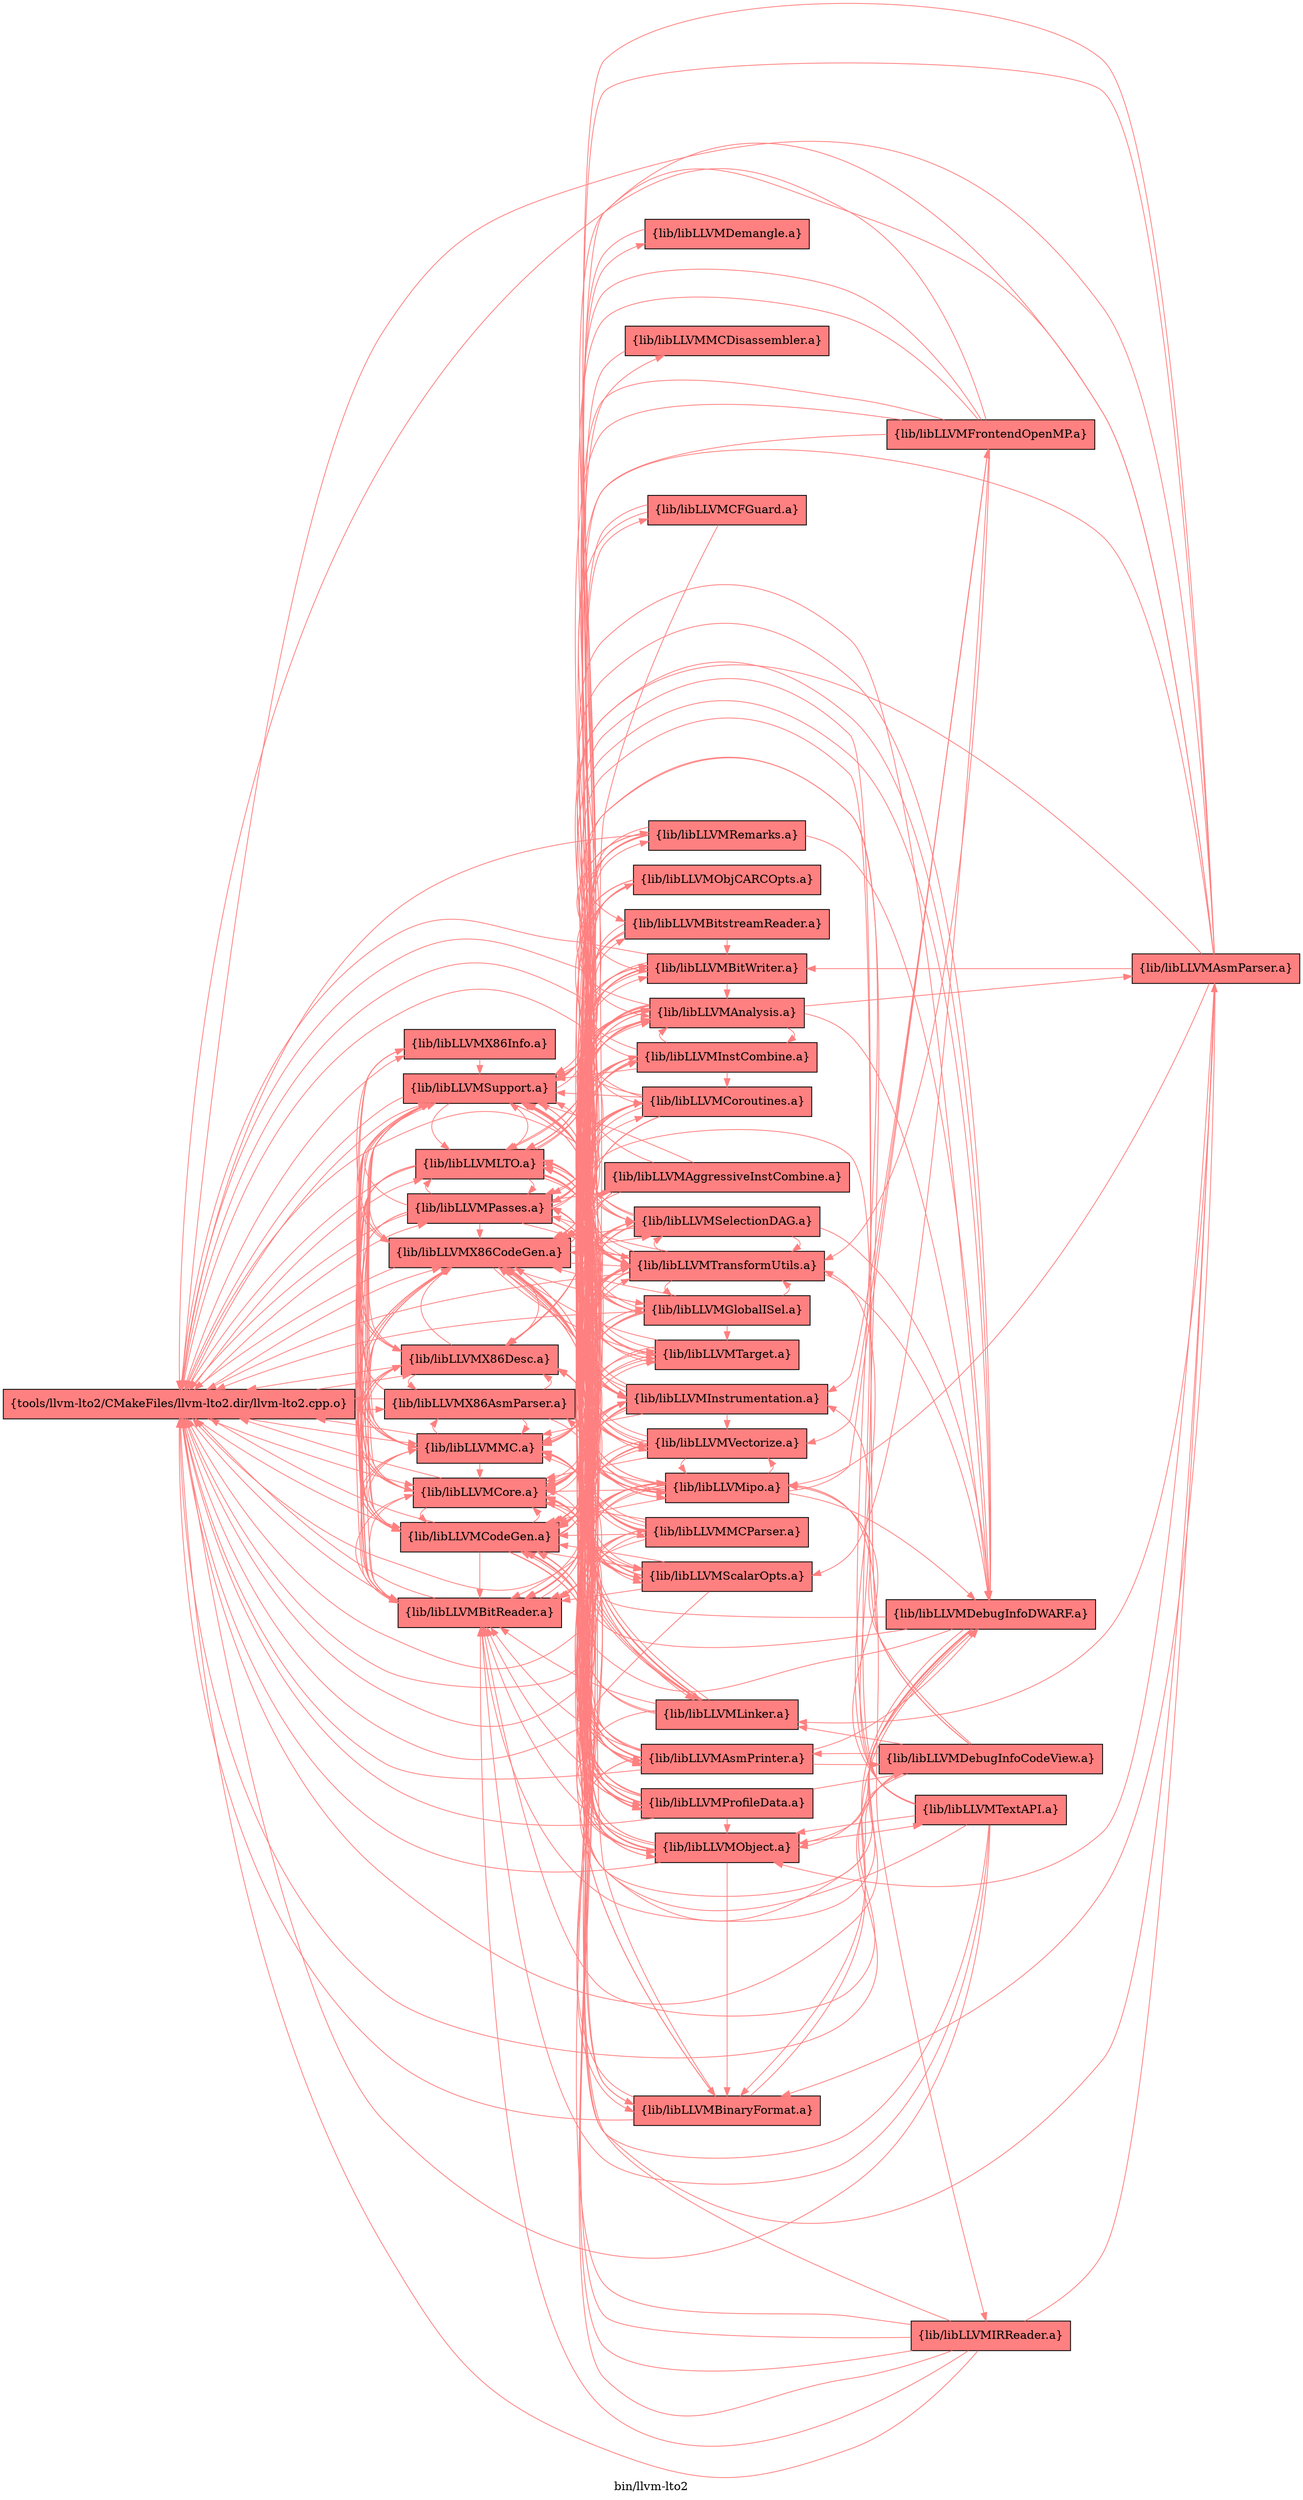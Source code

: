 digraph "bin/llvm-lto2" {
	label="bin/llvm-lto2";
	rankdir="LR"
	{ rank=same; Node0x5587a0cdd918;  }
	{ rank=same; Node0x5587a0ccf098; Node0x5587a0cceb98; Node0x5587a0cd3878; Node0x5587a0cd3378; Node0x5587a0cd2c98; Node0x5587a0cd2798; Node0x5587a0cd2338; Node0x5587a0cd1898; Node0x5587a0cd1398; Node0x5587a0ceacf8; Node0x5587a0ceb298;  }
	{ rank=same; Node0x5587a0cd0448; Node0x5587a0cd8288; Node0x5587a0ceb7e8; Node0x5587a0cd4908; Node0x5587a0ccec38; Node0x5587a0cd7d88; Node0x5587a0cd4e08; Node0x5587a0cef528; Node0x5587a0ccf048; Node0x5587a0cebd38; Node0x5587a0cedfe8; Node0x5587a0cf0428; Node0x5587a0cdc388; Node0x5587a0ceff28; Node0x5587a0cd1e38; Node0x5587a0cea7f8; Node0x5587a0cd5308; Node0x5587a0cdbe88; Node0x5587a0cd4408; Node0x5587a0cdb488; Node0x5587a0cd1438; Node0x5587a0cd3648; Node0x5587a0ccfa48; Node0x5587a0ccf598; Node0x5587a0cee9e8;  }

	Node0x5587a0cdd918 [shape=record,shape=box,style=filled,fillcolor="1.000000 0.5 1",group=1,label="{tools/llvm-lto2/CMakeFiles/llvm-lto2.dir/llvm-lto2.cpp.o}"];
	Node0x5587a0cdd918 -> Node0x5587a0ccf098[color="1.000000 0.5 1"];
	Node0x5587a0cdd918 -> Node0x5587a0cceb98[color="1.000000 0.5 1"];
	Node0x5587a0cdd918 -> Node0x5587a0cd3878[color="1.000000 0.5 1"];
	Node0x5587a0cdd918 -> Node0x5587a0cd3378[color="1.000000 0.5 1"];
	Node0x5587a0cdd918 -> Node0x5587a0cd2c98[color="1.000000 0.5 1"];
	Node0x5587a0cdd918 -> Node0x5587a0cd2798[color="1.000000 0.5 1"];
	Node0x5587a0cdd918 -> Node0x5587a0cd2338[color="1.000000 0.5 1"];
	Node0x5587a0cdd918 -> Node0x5587a0cd1898[color="1.000000 0.5 1"];
	Node0x5587a0cdd918 -> Node0x5587a0cd1398[color="1.000000 0.5 1"];
	Node0x5587a0cdd918 -> Node0x5587a0ceacf8[color="1.000000 0.5 1"];
	Node0x5587a0cdd918 -> Node0x5587a0ceb298[color="1.000000 0.5 1"];
	Node0x5587a0ccf098 [shape=record,shape=box,style=filled,fillcolor="1.000000 0.5 1",group=1,label="{lib/libLLVMX86AsmParser.a}"];
	Node0x5587a0ccf098 -> Node0x5587a0cdd918[color="1.000000 0.5 1"];
	Node0x5587a0ccf098 -> Node0x5587a0cd3878[color="1.000000 0.5 1"];
	Node0x5587a0ccf098 -> Node0x5587a0cd3378[color="1.000000 0.5 1"];
	Node0x5587a0ccf098 -> Node0x5587a0cd1398[color="1.000000 0.5 1"];
	Node0x5587a0ccf098 -> Node0x5587a0ceb298[color="1.000000 0.5 1"];
	Node0x5587a0ccf098 -> Node0x5587a0cd0448[color="1.000000 0.5 1"];
	Node0x5587a0cceb98 [shape=record,shape=box,style=filled,fillcolor="1.000000 0.5 1",group=1,label="{lib/libLLVMX86CodeGen.a}"];
	Node0x5587a0cceb98 -> Node0x5587a0cd3878[color="1.000000 0.5 1"];
	Node0x5587a0cceb98 -> Node0x5587a0cd3378[color="1.000000 0.5 1"];
	Node0x5587a0cceb98 -> Node0x5587a0cd2798[color="1.000000 0.5 1"];
	Node0x5587a0cceb98 -> Node0x5587a0cd2338[color="1.000000 0.5 1"];
	Node0x5587a0cceb98 -> Node0x5587a0cd1398[color="1.000000 0.5 1"];
	Node0x5587a0cceb98 -> Node0x5587a0ceb298[color="1.000000 0.5 1"];
	Node0x5587a0cceb98 -> Node0x5587a0cd8288[color="1.000000 0.5 1"];
	Node0x5587a0cceb98 -> Node0x5587a0cdd918[color="1.000000 0.5 1"];
	Node0x5587a0cceb98 -> Node0x5587a0ceb7e8[color="1.000000 0.5 1"];
	Node0x5587a0cceb98 -> Node0x5587a0cd4908[color="1.000000 0.5 1"];
	Node0x5587a0cceb98 -> Node0x5587a0ccec38[color="1.000000 0.5 1"];
	Node0x5587a0cceb98 -> Node0x5587a0cd7d88[color="1.000000 0.5 1"];
	Node0x5587a0cceb98 -> Node0x5587a0cd4e08[color="1.000000 0.5 1"];
	Node0x5587a0cceb98 -> Node0x5587a0cef528[color="1.000000 0.5 1"];
	Node0x5587a0cceb98 -> Node0x5587a0ccf048[color="1.000000 0.5 1"];
	Node0x5587a0cd3878 [shape=record,shape=box,style=filled,fillcolor="1.000000 0.5 1",group=1,label="{lib/libLLVMX86Desc.a}"];
	Node0x5587a0cd3878 -> Node0x5587a0cdd918[color="1.000000 0.5 1"];
	Node0x5587a0cd3878 -> Node0x5587a0cd1398[color="1.000000 0.5 1"];
	Node0x5587a0cd3878 -> Node0x5587a0ceb298[color="1.000000 0.5 1"];
	Node0x5587a0cd3878 -> Node0x5587a0cceb98[color="1.000000 0.5 1"];
	Node0x5587a0cd3878 -> Node0x5587a0cd3378[color="1.000000 0.5 1"];
	Node0x5587a0cd3878 -> Node0x5587a0cebd38[color="1.000000 0.5 1"];
	Node0x5587a0cd3878 -> Node0x5587a0ccf098[color="1.000000 0.5 1"];
	Node0x5587a0cd3878 -> Node0x5587a0cedfe8[color="1.000000 0.5 1"];
	Node0x5587a0cd3378 [shape=record,shape=box,style=filled,fillcolor="1.000000 0.5 1",group=1,label="{lib/libLLVMX86Info.a}"];
	Node0x5587a0cd3378 -> Node0x5587a0ceb298[color="1.000000 0.5 1"];
	Node0x5587a0cd2c98 [shape=record,shape=box,style=filled,fillcolor="1.000000 0.5 1",group=1,label="{lib/libLLVMBitReader.a}"];
	Node0x5587a0cd2c98 -> Node0x5587a0cdd918[color="1.000000 0.5 1"];
	Node0x5587a0cd2c98 -> Node0x5587a0cceb98[color="1.000000 0.5 1"];
	Node0x5587a0cd2c98 -> Node0x5587a0cd3878[color="1.000000 0.5 1"];
	Node0x5587a0cd2c98 -> Node0x5587a0cd2338[color="1.000000 0.5 1"];
	Node0x5587a0cd2c98 -> Node0x5587a0ceb298[color="1.000000 0.5 1"];
	Node0x5587a0cd2c98 -> Node0x5587a0cf0428[color="1.000000 0.5 1"];
	Node0x5587a0cd2798 [shape=record,shape=box,style=filled,fillcolor="1.000000 0.5 1",group=1,label="{lib/libLLVMCodeGen.a}"];
	Node0x5587a0cd2798 -> Node0x5587a0cceb98[color="1.000000 0.5 1"];
	Node0x5587a0cd2798 -> Node0x5587a0cd2338[color="1.000000 0.5 1"];
	Node0x5587a0cd2798 -> Node0x5587a0ceb298[color="1.000000 0.5 1"];
	Node0x5587a0cd2798 -> Node0x5587a0ccec38[color="1.000000 0.5 1"];
	Node0x5587a0cd2798 -> Node0x5587a0cd1398[color="1.000000 0.5 1"];
	Node0x5587a0cd2798 -> Node0x5587a0cdd918[color="1.000000 0.5 1"];
	Node0x5587a0cd2798 -> Node0x5587a0cd2c98[color="1.000000 0.5 1"];
	Node0x5587a0cd2798 -> Node0x5587a0ccf048[color="1.000000 0.5 1"];
	Node0x5587a0cd2798 -> Node0x5587a0cd3878[color="1.000000 0.5 1"];
	Node0x5587a0cd2798 -> Node0x5587a0ceb7e8[color="1.000000 0.5 1"];
	Node0x5587a0cd2798 -> Node0x5587a0cef528[color="1.000000 0.5 1"];
	Node0x5587a0cd2798 -> Node0x5587a0cdc388[color="1.000000 0.5 1"];
	Node0x5587a0cd2798 -> Node0x5587a0cd8288[color="1.000000 0.5 1"];
	Node0x5587a0cd2338 [shape=record,shape=box,style=filled,fillcolor="1.000000 0.5 1",group=1,label="{lib/libLLVMCore.a}"];
	Node0x5587a0cd2338 -> Node0x5587a0cdd918[color="1.000000 0.5 1"];
	Node0x5587a0cd2338 -> Node0x5587a0cceb98[color="1.000000 0.5 1"];
	Node0x5587a0cd2338 -> Node0x5587a0cd2798[color="1.000000 0.5 1"];
	Node0x5587a0cd2338 -> Node0x5587a0ceb298[color="1.000000 0.5 1"];
	Node0x5587a0cd2338 -> Node0x5587a0cedfe8[color="1.000000 0.5 1"];
	Node0x5587a0cd2338 -> Node0x5587a0cd3878[color="1.000000 0.5 1"];
	Node0x5587a0cd2338 -> Node0x5587a0cd2c98[color="1.000000 0.5 1"];
	Node0x5587a0cd2338 -> Node0x5587a0ceff28[color="1.000000 0.5 1"];
	Node0x5587a0cd1898 [shape=record,shape=box,style=filled,fillcolor="1.000000 0.5 1",group=1,label="{lib/libLLVMLTO.a}"];
	Node0x5587a0cd1898 -> Node0x5587a0cdd918[color="1.000000 0.5 1"];
	Node0x5587a0cd1898 -> Node0x5587a0cd3878[color="1.000000 0.5 1"];
	Node0x5587a0cd1898 -> Node0x5587a0cd2c98[color="1.000000 0.5 1"];
	Node0x5587a0cd1898 -> Node0x5587a0ceb298[color="1.000000 0.5 1"];
	Node0x5587a0cd1898 -> Node0x5587a0cceb98[color="1.000000 0.5 1"];
	Node0x5587a0cd1898 -> Node0x5587a0cd2798[color="1.000000 0.5 1"];
	Node0x5587a0cd1898 -> Node0x5587a0cd2338[color="1.000000 0.5 1"];
	Node0x5587a0cd1898 -> Node0x5587a0cd1e38[color="1.000000 0.5 1"];
	Node0x5587a0cd1898 -> Node0x5587a0cea7f8[color="1.000000 0.5 1"];
	Node0x5587a0cd1898 -> Node0x5587a0cd5308[color="1.000000 0.5 1"];
	Node0x5587a0cd1898 -> Node0x5587a0cdbe88[color="1.000000 0.5 1"];
	Node0x5587a0cd1898 -> Node0x5587a0ccec38[color="1.000000 0.5 1"];
	Node0x5587a0cd1898 -> Node0x5587a0cd1398[color="1.000000 0.5 1"];
	Node0x5587a0cd1898 -> Node0x5587a0ceacf8[color="1.000000 0.5 1"];
	Node0x5587a0cd1898 -> Node0x5587a0ceb7e8[color="1.000000 0.5 1"];
	Node0x5587a0cd1898 -> Node0x5587a0ccf048[color="1.000000 0.5 1"];
	Node0x5587a0cd1398 [shape=record,shape=box,style=filled,fillcolor="1.000000 0.5 1",group=1,label="{lib/libLLVMMC.a}"];
	Node0x5587a0cd1398 -> Node0x5587a0cd3878[color="1.000000 0.5 1"];
	Node0x5587a0cd1398 -> Node0x5587a0ceb298[color="1.000000 0.5 1"];
	Node0x5587a0cd1398 -> Node0x5587a0cdd918[color="1.000000 0.5 1"];
	Node0x5587a0cd1398 -> Node0x5587a0cd2c98[color="1.000000 0.5 1"];
	Node0x5587a0cd1398 -> Node0x5587a0cd2798[color="1.000000 0.5 1"];
	Node0x5587a0cd1398 -> Node0x5587a0cd2338[color="1.000000 0.5 1"];
	Node0x5587a0cd1398 -> Node0x5587a0ccf098[color="1.000000 0.5 1"];
	Node0x5587a0cd1398 -> Node0x5587a0cceb98[color="1.000000 0.5 1"];
	Node0x5587a0cd1398 -> Node0x5587a0cedfe8[color="1.000000 0.5 1"];
	Node0x5587a0ceacf8 [shape=record,shape=box,style=filled,fillcolor="1.000000 0.5 1",group=1,label="{lib/libLLVMPasses.a}"];
	Node0x5587a0ceacf8 -> Node0x5587a0cdd918[color="1.000000 0.5 1"];
	Node0x5587a0ceacf8 -> Node0x5587a0cceb98[color="1.000000 0.5 1"];
	Node0x5587a0ceacf8 -> Node0x5587a0cd2c98[color="1.000000 0.5 1"];
	Node0x5587a0ceacf8 -> Node0x5587a0cd2798[color="1.000000 0.5 1"];
	Node0x5587a0ceacf8 -> Node0x5587a0cd2338[color="1.000000 0.5 1"];
	Node0x5587a0ceacf8 -> Node0x5587a0cd1898[color="1.000000 0.5 1"];
	Node0x5587a0ceacf8 -> Node0x5587a0cdc388[color="1.000000 0.5 1"];
	Node0x5587a0ceacf8 -> Node0x5587a0ceb298[color="1.000000 0.5 1"];
	Node0x5587a0ceacf8 -> Node0x5587a0ceb7e8[color="1.000000 0.5 1"];
	Node0x5587a0ceacf8 -> Node0x5587a0cd4408[color="1.000000 0.5 1"];
	Node0x5587a0ceacf8 -> Node0x5587a0cd5308[color="1.000000 0.5 1"];
	Node0x5587a0ceacf8 -> Node0x5587a0cdb488[color="1.000000 0.5 1"];
	Node0x5587a0ceacf8 -> Node0x5587a0cd1438[color="1.000000 0.5 1"];
	Node0x5587a0ceacf8 -> Node0x5587a0cd3648[color="1.000000 0.5 1"];
	Node0x5587a0ceacf8 -> Node0x5587a0ccfa48[color="1.000000 0.5 1"];
	Node0x5587a0ceacf8 -> Node0x5587a0ccf598[color="1.000000 0.5 1"];
	Node0x5587a0ceacf8 -> Node0x5587a0ccf048[color="1.000000 0.5 1"];
	Node0x5587a0ceacf8 -> Node0x5587a0ccec38[color="1.000000 0.5 1"];
	Node0x5587a0ceb298 [shape=record,shape=box,style=filled,fillcolor="1.000000 0.5 1",group=1,label="{lib/libLLVMSupport.a}"];
	Node0x5587a0ceb298 -> Node0x5587a0cdd918[color="1.000000 0.5 1"];
	Node0x5587a0ceb298 -> Node0x5587a0cceb98[color="1.000000 0.5 1"];
	Node0x5587a0ceb298 -> Node0x5587a0cd2c98[color="1.000000 0.5 1"];
	Node0x5587a0ceb298 -> Node0x5587a0cd2798[color="1.000000 0.5 1"];
	Node0x5587a0ceb298 -> Node0x5587a0cd2338[color="1.000000 0.5 1"];
	Node0x5587a0ceb298 -> Node0x5587a0cd1898[color="1.000000 0.5 1"];
	Node0x5587a0ceb298 -> Node0x5587a0cea7f8[color="1.000000 0.5 1"];
	Node0x5587a0ceb298 -> Node0x5587a0cd1398[color="1.000000 0.5 1"];
	Node0x5587a0ceb298 -> Node0x5587a0cd3878[color="1.000000 0.5 1"];
	Node0x5587a0ceb298 -> Node0x5587a0cd8288[color="1.000000 0.5 1"];
	Node0x5587a0ceb298 -> Node0x5587a0cee9e8[color="1.000000 0.5 1"];
	Node0x5587a0cd0448 [shape=record,shape=box,style=filled,fillcolor="1.000000 0.5 1",group=1,label="{lib/libLLVMMCParser.a}"];
	Node0x5587a0cd0448 -> Node0x5587a0cdd918[color="1.000000 0.5 1"];
	Node0x5587a0cd0448 -> Node0x5587a0ccf098[color="1.000000 0.5 1"];
	Node0x5587a0cd0448 -> Node0x5587a0cceb98[color="1.000000 0.5 1"];
	Node0x5587a0cd0448 -> Node0x5587a0cd3878[color="1.000000 0.5 1"];
	Node0x5587a0cd0448 -> Node0x5587a0cd2c98[color="1.000000 0.5 1"];
	Node0x5587a0cd0448 -> Node0x5587a0cd2798[color="1.000000 0.5 1"];
	Node0x5587a0cd0448 -> Node0x5587a0cd1898[color="1.000000 0.5 1"];
	Node0x5587a0cd0448 -> Node0x5587a0cd1398[color="1.000000 0.5 1"];
	Node0x5587a0cd0448 -> Node0x5587a0cea7f8[color="1.000000 0.5 1"];
	Node0x5587a0cd0448 -> Node0x5587a0ceb298[color="1.000000 0.5 1"];
	Node0x5587a0cd0448 -> Node0x5587a0cd2338[color="1.000000 0.5 1"];
	Node0x5587a0cd8288 [shape=record,shape=box,style=filled,fillcolor="1.000000 0.5 1",group=1,label="{lib/libLLVMAsmPrinter.a}"];
	Node0x5587a0cd8288 -> Node0x5587a0cdd918[color="1.000000 0.5 1"];
	Node0x5587a0cd8288 -> Node0x5587a0cceb98[color="1.000000 0.5 1"];
	Node0x5587a0cd8288 -> Node0x5587a0cd3878[color="1.000000 0.5 1"];
	Node0x5587a0cd8288 -> Node0x5587a0cd2c98[color="1.000000 0.5 1"];
	Node0x5587a0cd8288 -> Node0x5587a0cd2798[color="1.000000 0.5 1"];
	Node0x5587a0cd8288 -> Node0x5587a0cd2338[color="1.000000 0.5 1"];
	Node0x5587a0cd8288 -> Node0x5587a0cd1898[color="1.000000 0.5 1"];
	Node0x5587a0cd8288 -> Node0x5587a0cd1398[color="1.000000 0.5 1"];
	Node0x5587a0cd8288 -> Node0x5587a0ceb298[color="1.000000 0.5 1"];
	Node0x5587a0cd8288 -> Node0x5587a0ceb7e8[color="1.000000 0.5 1"];
	Node0x5587a0cd8288 -> Node0x5587a0ccec38[color="1.000000 0.5 1"];
	Node0x5587a0cd8288 -> Node0x5587a0ceff28[color="1.000000 0.5 1"];
	Node0x5587a0cd8288 -> Node0x5587a0cedfe8[color="1.000000 0.5 1"];
	Node0x5587a0cd8288 -> Node0x5587a0ccf098[color="1.000000 0.5 1"];
	Node0x5587a0cd8288 -> Node0x5587a0cea7f8[color="1.000000 0.5 1"];
	Node0x5587a0cd8288 -> Node0x5587a0cd0448[color="1.000000 0.5 1"];
	Node0x5587a0cd8288 -> Node0x5587a0cd8788[color="1.000000 0.5 1"];
	Node0x5587a0cd8288 -> Node0x5587a0cebc48[color="1.000000 0.5 1"];
	Node0x5587a0ceb7e8 [shape=record,shape=box,style=filled,fillcolor="1.000000 0.5 1",group=1,label="{lib/libLLVMTarget.a}"];
	Node0x5587a0ceb7e8 -> Node0x5587a0cceb98[color="1.000000 0.5 1"];
	Node0x5587a0ceb7e8 -> Node0x5587a0cd2798[color="1.000000 0.5 1"];
	Node0x5587a0ceb7e8 -> Node0x5587a0cd2338[color="1.000000 0.5 1"];
	Node0x5587a0ceb7e8 -> Node0x5587a0cd1398[color="1.000000 0.5 1"];
	Node0x5587a0ceb7e8 -> Node0x5587a0ceb298[color="1.000000 0.5 1"];
	Node0x5587a0ceb7e8 -> Node0x5587a0cd1898[color="1.000000 0.5 1"];
	Node0x5587a0ceb7e8 -> Node0x5587a0ccec38[color="1.000000 0.5 1"];
	Node0x5587a0cd4908 [shape=record,shape=box,style=filled,fillcolor="1.000000 0.5 1",group=1,label="{lib/libLLVMSelectionDAG.a}"];
	Node0x5587a0cd4908 -> Node0x5587a0cdd918[color="1.000000 0.5 1"];
	Node0x5587a0cd4908 -> Node0x5587a0cceb98[color="1.000000 0.5 1"];
	Node0x5587a0cd4908 -> Node0x5587a0cd2798[color="1.000000 0.5 1"];
	Node0x5587a0cd4908 -> Node0x5587a0cd2338[color="1.000000 0.5 1"];
	Node0x5587a0cd4908 -> Node0x5587a0ceb298[color="1.000000 0.5 1"];
	Node0x5587a0cd4908 -> Node0x5587a0ccec38[color="1.000000 0.5 1"];
	Node0x5587a0cd4908 -> Node0x5587a0cd1398[color="1.000000 0.5 1"];
	Node0x5587a0cd4908 -> Node0x5587a0cd2c98[color="1.000000 0.5 1"];
	Node0x5587a0cd4908 -> Node0x5587a0ceb7e8[color="1.000000 0.5 1"];
	Node0x5587a0cd4908 -> Node0x5587a0cd8788[color="1.000000 0.5 1"];
	Node0x5587a0cd4908 -> Node0x5587a0cd7d88[color="1.000000 0.5 1"];
	Node0x5587a0cd4908 -> Node0x5587a0ccf048[color="1.000000 0.5 1"];
	Node0x5587a0ccec38 [shape=record,shape=box,style=filled,fillcolor="1.000000 0.5 1",group=1,label="{lib/libLLVMAnalysis.a}"];
	Node0x5587a0ccec38 -> Node0x5587a0cdd918[color="1.000000 0.5 1"];
	Node0x5587a0ccec38 -> Node0x5587a0cceb98[color="1.000000 0.5 1"];
	Node0x5587a0ccec38 -> Node0x5587a0cd2338[color="1.000000 0.5 1"];
	Node0x5587a0ccec38 -> Node0x5587a0ceacf8[color="1.000000 0.5 1"];
	Node0x5587a0ccec38 -> Node0x5587a0cdc388[color="1.000000 0.5 1"];
	Node0x5587a0ccec38 -> Node0x5587a0ceb298[color="1.000000 0.5 1"];
	Node0x5587a0ccec38 -> Node0x5587a0cd2c98[color="1.000000 0.5 1"];
	Node0x5587a0ccec38 -> Node0x5587a0cd2798[color="1.000000 0.5 1"];
	Node0x5587a0ccec38 -> Node0x5587a0cd5308[color="1.000000 0.5 1"];
	Node0x5587a0ccec38 -> Node0x5587a0cd3648[color="1.000000 0.5 1"];
	Node0x5587a0ccec38 -> Node0x5587a0cd1898[color="1.000000 0.5 1"];
	Node0x5587a0ccec38 -> Node0x5587a0cd8788[color="1.000000 0.5 1"];
	Node0x5587a0ccec38 -> Node0x5587a0cd4408[color="1.000000 0.5 1"];
	Node0x5587a0ccec38 -> Node0x5587a0cd4908[color="1.000000 0.5 1"];
	Node0x5587a0ccec38 -> Node0x5587a0ccfa48[color="1.000000 0.5 1"];
	Node0x5587a0ccec38 -> Node0x5587a0cd1438[color="1.000000 0.5 1"];
	Node0x5587a0ccec38 -> Node0x5587a0cef528[color="1.000000 0.5 1"];
	Node0x5587a0ccec38 -> Node0x5587a0ccf048[color="1.000000 0.5 1"];
	Node0x5587a0ccec38 -> Node0x5587a0cd7d88[color="1.000000 0.5 1"];
	Node0x5587a0ccec38 -> Node0x5587a0cedfe8[color="1.000000 0.5 1"];
	Node0x5587a0ccec38 -> Node0x5587a0cea7f8[color="1.000000 0.5 1"];
	Node0x5587a0ccec38 -> Node0x5587a0cd2978[color="1.000000 0.5 1"];
	Node0x5587a0cd7d88 [shape=record,shape=box,style=filled,fillcolor="1.000000 0.5 1",group=1,label="{lib/libLLVMGlobalISel.a}"];
	Node0x5587a0cd7d88 -> Node0x5587a0cceb98[color="1.000000 0.5 1"];
	Node0x5587a0cd7d88 -> Node0x5587a0cd2798[color="1.000000 0.5 1"];
	Node0x5587a0cd7d88 -> Node0x5587a0cd2338[color="1.000000 0.5 1"];
	Node0x5587a0cd7d88 -> Node0x5587a0ceb298[color="1.000000 0.5 1"];
	Node0x5587a0cd7d88 -> Node0x5587a0cdd918[color="1.000000 0.5 1"];
	Node0x5587a0cd7d88 -> Node0x5587a0cd1398[color="1.000000 0.5 1"];
	Node0x5587a0cd7d88 -> Node0x5587a0ceb7e8[color="1.000000 0.5 1"];
	Node0x5587a0cd7d88 -> Node0x5587a0cd4908[color="1.000000 0.5 1"];
	Node0x5587a0cd7d88 -> Node0x5587a0ccec38[color="1.000000 0.5 1"];
	Node0x5587a0cd7d88 -> Node0x5587a0ccf048[color="1.000000 0.5 1"];
	Node0x5587a0cd4e08 [shape=record,shape=box,style=filled,fillcolor="1.000000 0.5 1",group=1,label="{lib/libLLVMCFGuard.a}"];
	Node0x5587a0cd4e08 -> Node0x5587a0cceb98[color="1.000000 0.5 1"];
	Node0x5587a0cd4e08 -> Node0x5587a0cd2338[color="1.000000 0.5 1"];
	Node0x5587a0cd4e08 -> Node0x5587a0ceb298[color="1.000000 0.5 1"];
	Node0x5587a0cef528 [shape=record,shape=box,style=filled,fillcolor="1.000000 0.5 1",group=1,label="{lib/libLLVMProfileData.a}"];
	Node0x5587a0cef528 -> Node0x5587a0cdd918[color="1.000000 0.5 1"];
	Node0x5587a0cef528 -> Node0x5587a0cceb98[color="1.000000 0.5 1"];
	Node0x5587a0cef528 -> Node0x5587a0cd2c98[color="1.000000 0.5 1"];
	Node0x5587a0cef528 -> Node0x5587a0cd2798[color="1.000000 0.5 1"];
	Node0x5587a0cef528 -> Node0x5587a0cd2338[color="1.000000 0.5 1"];
	Node0x5587a0cef528 -> Node0x5587a0ceb298[color="1.000000 0.5 1"];
	Node0x5587a0cef528 -> Node0x5587a0cd5308[color="1.000000 0.5 1"];
	Node0x5587a0cef528 -> Node0x5587a0cd3648[color="1.000000 0.5 1"];
	Node0x5587a0cef528 -> Node0x5587a0cd3878[color="1.000000 0.5 1"];
	Node0x5587a0cef528 -> Node0x5587a0ccec38[color="1.000000 0.5 1"];
	Node0x5587a0cef528 -> Node0x5587a0cd1898[color="1.000000 0.5 1"];
	Node0x5587a0cef528 -> Node0x5587a0cd1398[color="1.000000 0.5 1"];
	Node0x5587a0cef528 -> Node0x5587a0cea7f8[color="1.000000 0.5 1"];
	Node0x5587a0cef528 -> Node0x5587a0cebc48[color="1.000000 0.5 1"];
	Node0x5587a0ccf048 [shape=record,shape=box,style=filled,fillcolor="1.000000 0.5 1",group=1,label="{lib/libLLVMTransformUtils.a}"];
	Node0x5587a0ccf048 -> Node0x5587a0cdd918[color="1.000000 0.5 1"];
	Node0x5587a0ccf048 -> Node0x5587a0cceb98[color="1.000000 0.5 1"];
	Node0x5587a0ccf048 -> Node0x5587a0cd2338[color="1.000000 0.5 1"];
	Node0x5587a0ccf048 -> Node0x5587a0ceb298[color="1.000000 0.5 1"];
	Node0x5587a0ccf048 -> Node0x5587a0cea7f8[color="1.000000 0.5 1"];
	Node0x5587a0ccf048 -> Node0x5587a0cd2798[color="1.000000 0.5 1"];
	Node0x5587a0ccf048 -> Node0x5587a0cd8788[color="1.000000 0.5 1"];
	Node0x5587a0ccf048 -> Node0x5587a0cd4908[color="1.000000 0.5 1"];
	Node0x5587a0ccf048 -> Node0x5587a0cd5308[color="1.000000 0.5 1"];
	Node0x5587a0ccf048 -> Node0x5587a0ccec38[color="1.000000 0.5 1"];
	Node0x5587a0ccf048 -> Node0x5587a0cd7d88[color="1.000000 0.5 1"];
	Node0x5587a0ccf048 -> Node0x5587a0ceacf8[color="1.000000 0.5 1"];
	Node0x5587a0ccf048 -> Node0x5587a0cdc388[color="1.000000 0.5 1"];
	Node0x5587a0ccf048 -> Node0x5587a0cd2c98[color="1.000000 0.5 1"];
	Node0x5587a0ccf048 -> Node0x5587a0cd1898[color="1.000000 0.5 1"];
	Node0x5587a0ccf048 -> Node0x5587a0cd4408[color="1.000000 0.5 1"];
	Node0x5587a0ccf048 -> Node0x5587a0cd8288[color="1.000000 0.5 1"];
	Node0x5587a0ccf048 -> Node0x5587a0ccfa48[color="1.000000 0.5 1"];
	Node0x5587a0ccf048 -> Node0x5587a0cdbe88[color="1.000000 0.5 1"];
	Node0x5587a0ccf048 -> Node0x5587a0cd1438[color="1.000000 0.5 1"];
	Node0x5587a0ccf048 -> Node0x5587a0cd3648[color="1.000000 0.5 1"];
	Node0x5587a0ccf048 -> Node0x5587a0cd1e38[color="1.000000 0.5 1"];
	Node0x5587a0cebd38 [shape=record,shape=box,style=filled,fillcolor="1.000000 0.5 1",group=1,label="{lib/libLLVMMCDisassembler.a}"];
	Node0x5587a0cebd38 -> Node0x5587a0ceb298[color="1.000000 0.5 1"];
	Node0x5587a0cedfe8 [shape=record,shape=box,style=filled,fillcolor="1.000000 0.5 1",group=1,label="{lib/libLLVMBinaryFormat.a}"];
	Node0x5587a0cedfe8 -> Node0x5587a0cd2338[color="1.000000 0.5 1"];
	Node0x5587a0cedfe8 -> Node0x5587a0ceb298[color="1.000000 0.5 1"];
	Node0x5587a0cedfe8 -> Node0x5587a0cd8788[color="1.000000 0.5 1"];
	Node0x5587a0cedfe8 -> Node0x5587a0cdd918[color="1.000000 0.5 1"];
	Node0x5587a0cf0428 [shape=record,shape=box,style=filled,fillcolor="1.000000 0.5 1",group=1,label="{lib/libLLVMBitstreamReader.a}"];
	Node0x5587a0cf0428 -> Node0x5587a0cd3878[color="1.000000 0.5 1"];
	Node0x5587a0cf0428 -> Node0x5587a0cd2c98[color="1.000000 0.5 1"];
	Node0x5587a0cf0428 -> Node0x5587a0cd2338[color="1.000000 0.5 1"];
	Node0x5587a0cf0428 -> Node0x5587a0ceb298[color="1.000000 0.5 1"];
	Node0x5587a0cf0428 -> Node0x5587a0cdbe88[color="1.000000 0.5 1"];
	Node0x5587a0cdc388 [shape=record,shape=box,style=filled,fillcolor="1.000000 0.5 1",group=1,label="{lib/libLLVMScalarOpts.a}"];
	Node0x5587a0cdc388 -> Node0x5587a0cdd918[color="1.000000 0.5 1"];
	Node0x5587a0cdc388 -> Node0x5587a0cceb98[color="1.000000 0.5 1"];
	Node0x5587a0cdc388 -> Node0x5587a0cd2798[color="1.000000 0.5 1"];
	Node0x5587a0cdc388 -> Node0x5587a0cd2338[color="1.000000 0.5 1"];
	Node0x5587a0cdc388 -> Node0x5587a0ceb298[color="1.000000 0.5 1"];
	Node0x5587a0cdc388 -> Node0x5587a0cd5308[color="1.000000 0.5 1"];
	Node0x5587a0cdc388 -> Node0x5587a0ccec38[color="1.000000 0.5 1"];
	Node0x5587a0cdc388 -> Node0x5587a0ceacf8[color="1.000000 0.5 1"];
	Node0x5587a0cdc388 -> Node0x5587a0ccf048[color="1.000000 0.5 1"];
	Node0x5587a0cdc388 -> Node0x5587a0cd4408[color="1.000000 0.5 1"];
	Node0x5587a0cdc388 -> Node0x5587a0cd4908[color="1.000000 0.5 1"];
	Node0x5587a0cdc388 -> Node0x5587a0cd2c98[color="1.000000 0.5 1"];
	Node0x5587a0cdc388 -> Node0x5587a0cdbe88[color="1.000000 0.5 1"];
	Node0x5587a0ceff28 [shape=record,shape=box,style=filled,fillcolor="1.000000 0.5 1",group=1,label="{lib/libLLVMRemarks.a}"];
	Node0x5587a0ceff28 -> Node0x5587a0cdd918[color="1.000000 0.5 1"];
	Node0x5587a0ceff28 -> Node0x5587a0ceb298[color="1.000000 0.5 1"];
	Node0x5587a0ceff28 -> Node0x5587a0cd2c98[color="1.000000 0.5 1"];
	Node0x5587a0ceff28 -> Node0x5587a0cd2798[color="1.000000 0.5 1"];
	Node0x5587a0ceff28 -> Node0x5587a0cd2338[color="1.000000 0.5 1"];
	Node0x5587a0ceff28 -> Node0x5587a0cdbe88[color="1.000000 0.5 1"];
	Node0x5587a0ceff28 -> Node0x5587a0cd3878[color="1.000000 0.5 1"];
	Node0x5587a0ceff28 -> Node0x5587a0cea7f8[color="1.000000 0.5 1"];
	Node0x5587a0ceff28 -> Node0x5587a0cd8788[color="1.000000 0.5 1"];
	Node0x5587a0ceff28 -> Node0x5587a0cf0428[color="1.000000 0.5 1"];
	Node0x5587a0cd1e38 [shape=record,shape=box,style=filled,fillcolor="1.000000 0.5 1",group=1,label="{lib/libLLVMLinker.a}"];
	Node0x5587a0cd1e38 -> Node0x5587a0cceb98[color="1.000000 0.5 1"];
	Node0x5587a0cd1e38 -> Node0x5587a0cd2c98[color="1.000000 0.5 1"];
	Node0x5587a0cd1e38 -> Node0x5587a0cd2798[color="1.000000 0.5 1"];
	Node0x5587a0cd1e38 -> Node0x5587a0cd2338[color="1.000000 0.5 1"];
	Node0x5587a0cd1e38 -> Node0x5587a0cd1898[color="1.000000 0.5 1"];
	Node0x5587a0cd1e38 -> Node0x5587a0cea7f8[color="1.000000 0.5 1"];
	Node0x5587a0cd1e38 -> Node0x5587a0ceb298[color="1.000000 0.5 1"];
	Node0x5587a0cd1e38 -> Node0x5587a0ccf048[color="1.000000 0.5 1"];
	Node0x5587a0cea7f8 [shape=record,shape=box,style=filled,fillcolor="1.000000 0.5 1",group=1,label="{lib/libLLVMObject.a}"];
	Node0x5587a0cea7f8 -> Node0x5587a0cdd918[color="1.000000 0.5 1"];
	Node0x5587a0cea7f8 -> Node0x5587a0cd2c98[color="1.000000 0.5 1"];
	Node0x5587a0cea7f8 -> Node0x5587a0cd2338[color="1.000000 0.5 1"];
	Node0x5587a0cea7f8 -> Node0x5587a0cd1898[color="1.000000 0.5 1"];
	Node0x5587a0cea7f8 -> Node0x5587a0ceb298[color="1.000000 0.5 1"];
	Node0x5587a0cea7f8 -> Node0x5587a0cedfe8[color="1.000000 0.5 1"];
	Node0x5587a0cea7f8 -> Node0x5587a0cceb98[color="1.000000 0.5 1"];
	Node0x5587a0cea7f8 -> Node0x5587a0cd1398[color="1.000000 0.5 1"];
	Node0x5587a0cea7f8 -> Node0x5587a0cd3878[color="1.000000 0.5 1"];
	Node0x5587a0cea7f8 -> Node0x5587a0ccf098[color="1.000000 0.5 1"];
	Node0x5587a0cea7f8 -> Node0x5587a0cd2798[color="1.000000 0.5 1"];
	Node0x5587a0cea7f8 -> Node0x5587a0cd0448[color="1.000000 0.5 1"];
	Node0x5587a0cea7f8 -> Node0x5587a0cec148[color="1.000000 0.5 1"];
	Node0x5587a0cd5308 [shape=record,shape=box,style=filled,fillcolor="1.000000 0.5 1",group=1,label="{lib/libLLVMipo.a}"];
	Node0x5587a0cd5308 -> Node0x5587a0cceb98[color="1.000000 0.5 1"];
	Node0x5587a0cd5308 -> Node0x5587a0cd2798[color="1.000000 0.5 1"];
	Node0x5587a0cd5308 -> Node0x5587a0cd2338[color="1.000000 0.5 1"];
	Node0x5587a0cd5308 -> Node0x5587a0ceb298[color="1.000000 0.5 1"];
	Node0x5587a0cd5308 -> Node0x5587a0ccf048[color="1.000000 0.5 1"];
	Node0x5587a0cd5308 -> Node0x5587a0ccec38[color="1.000000 0.5 1"];
	Node0x5587a0cd5308 -> Node0x5587a0ceacf8[color="1.000000 0.5 1"];
	Node0x5587a0cd5308 -> Node0x5587a0cd8788[color="1.000000 0.5 1"];
	Node0x5587a0cd5308 -> Node0x5587a0cdd918[color="1.000000 0.5 1"];
	Node0x5587a0cd5308 -> Node0x5587a0cd2c98[color="1.000000 0.5 1"];
	Node0x5587a0cd5308 -> Node0x5587a0cd4908[color="1.000000 0.5 1"];
	Node0x5587a0cd5308 -> Node0x5587a0cd4408[color="1.000000 0.5 1"];
	Node0x5587a0cd5308 -> Node0x5587a0cd8288[color="1.000000 0.5 1"];
	Node0x5587a0cd5308 -> Node0x5587a0cd1898[color="1.000000 0.5 1"];
	Node0x5587a0cd5308 -> Node0x5587a0cd1e38[color="1.000000 0.5 1"];
	Node0x5587a0cd5308 -> Node0x5587a0cd2c48[color="1.000000 0.5 1"];
	Node0x5587a0cd5308 -> Node0x5587a0cd3198[color="1.000000 0.5 1"];
	Node0x5587a0cd5308 -> Node0x5587a0cd7d88[color="1.000000 0.5 1"];
	Node0x5587a0cd5308 -> Node0x5587a0cdc388[color="1.000000 0.5 1"];
	Node0x5587a0cd5308 -> Node0x5587a0cdb488[color="1.000000 0.5 1"];
	Node0x5587a0cd5308 -> Node0x5587a0cd1438[color="1.000000 0.5 1"];
	Node0x5587a0cd5308 -> Node0x5587a0cd3648[color="1.000000 0.5 1"];
	Node0x5587a0cd5308 -> Node0x5587a0ccfa48[color="1.000000 0.5 1"];
	Node0x5587a0cd5308 -> Node0x5587a0cea7f8[color="1.000000 0.5 1"];
	Node0x5587a0cd5308 -> Node0x5587a0cef528[color="1.000000 0.5 1"];
	Node0x5587a0cd5308 -> Node0x5587a0cdbe88[color="1.000000 0.5 1"];
	Node0x5587a0cdbe88 [shape=record,shape=box,style=filled,fillcolor="1.000000 0.5 1",group=1,label="{lib/libLLVMBitWriter.a}"];
	Node0x5587a0cdbe88 -> Node0x5587a0cdd918[color="1.000000 0.5 1"];
	Node0x5587a0cdbe88 -> Node0x5587a0cceb98[color="1.000000 0.5 1"];
	Node0x5587a0cdbe88 -> Node0x5587a0cd2c98[color="1.000000 0.5 1"];
	Node0x5587a0cdbe88 -> Node0x5587a0cd2798[color="1.000000 0.5 1"];
	Node0x5587a0cdbe88 -> Node0x5587a0cd2338[color="1.000000 0.5 1"];
	Node0x5587a0cdbe88 -> Node0x5587a0cd1898[color="1.000000 0.5 1"];
	Node0x5587a0cdbe88 -> Node0x5587a0cd1398[color="1.000000 0.5 1"];
	Node0x5587a0cdbe88 -> Node0x5587a0cea7f8[color="1.000000 0.5 1"];
	Node0x5587a0cdbe88 -> Node0x5587a0ceb298[color="1.000000 0.5 1"];
	Node0x5587a0cdbe88 -> Node0x5587a0ccec38[color="1.000000 0.5 1"];
	Node0x5587a0cec148 [shape=record,shape=box,style=filled,fillcolor="1.000000 0.5 1",group=1,label="{lib/libLLVMTextAPI.a}"];
	Node0x5587a0cec148 -> Node0x5587a0ceb298[color="1.000000 0.5 1"];
	Node0x5587a0cec148 -> Node0x5587a0cdd918[color="1.000000 0.5 1"];
	Node0x5587a0cec148 -> Node0x5587a0cd2c98[color="1.000000 0.5 1"];
	Node0x5587a0cec148 -> Node0x5587a0cd2798[color="1.000000 0.5 1"];
	Node0x5587a0cec148 -> Node0x5587a0cea7f8[color="1.000000 0.5 1"];
	Node0x5587a0cec148 -> Node0x5587a0cd5308[color="1.000000 0.5 1"];
	Node0x5587a0cec148 -> Node0x5587a0cceb98[color="1.000000 0.5 1"];
	Node0x5587a0cec148 -> Node0x5587a0cd3648[color="1.000000 0.5 1"];
	Node0x5587a0cec148 -> Node0x5587a0ccf048[color="1.000000 0.5 1"];
	Node0x5587a0cec148 -> Node0x5587a0cd3878[color="1.000000 0.5 1"];
	Node0x5587a0cd4408 [shape=record,shape=box,style=filled,fillcolor="1.000000 0.5 1",group=1,label="{lib/libLLVMCoroutines.a}"];
	Node0x5587a0cd4408 -> Node0x5587a0cceb98[color="1.000000 0.5 1"];
	Node0x5587a0cd4408 -> Node0x5587a0cd2338[color="1.000000 0.5 1"];
	Node0x5587a0cd4408 -> Node0x5587a0ceb298[color="1.000000 0.5 1"];
	Node0x5587a0cd4408 -> Node0x5587a0cdc388[color="1.000000 0.5 1"];
	Node0x5587a0cd4408 -> Node0x5587a0cd2798[color="1.000000 0.5 1"];
	Node0x5587a0cd4408 -> Node0x5587a0cd5308[color="1.000000 0.5 1"];
	Node0x5587a0cd4408 -> Node0x5587a0ccf048[color="1.000000 0.5 1"];
	Node0x5587a0cd4408 -> Node0x5587a0ccec38[color="1.000000 0.5 1"];
	Node0x5587a0cd4408 -> Node0x5587a0cdd918[color="1.000000 0.5 1"];
	Node0x5587a0cd4408 -> Node0x5587a0cd2c98[color="1.000000 0.5 1"];
	Node0x5587a0cd4408 -> Node0x5587a0ceacf8[color="1.000000 0.5 1"];
	Node0x5587a0cdb488 [shape=record,shape=box,style=filled,fillcolor="1.000000 0.5 1",group=1,label="{lib/libLLVMAggressiveInstCombine.a}"];
	Node0x5587a0cdb488 -> Node0x5587a0cceb98[color="1.000000 0.5 1"];
	Node0x5587a0cdb488 -> Node0x5587a0cd2798[color="1.000000 0.5 1"];
	Node0x5587a0cdb488 -> Node0x5587a0cd2338[color="1.000000 0.5 1"];
	Node0x5587a0cdb488 -> Node0x5587a0ceb298[color="1.000000 0.5 1"];
	Node0x5587a0cdb488 -> Node0x5587a0ccf048[color="1.000000 0.5 1"];
	Node0x5587a0cdb488 -> Node0x5587a0ccec38[color="1.000000 0.5 1"];
	Node0x5587a0cd1438 [shape=record,shape=box,style=filled,fillcolor="1.000000 0.5 1",group=1,label="{lib/libLLVMVectorize.a}"];
	Node0x5587a0cd1438 -> Node0x5587a0cceb98[color="1.000000 0.5 1"];
	Node0x5587a0cd1438 -> Node0x5587a0cd2798[color="1.000000 0.5 1"];
	Node0x5587a0cd1438 -> Node0x5587a0cd2338[color="1.000000 0.5 1"];
	Node0x5587a0cd1438 -> Node0x5587a0ceacf8[color="1.000000 0.5 1"];
	Node0x5587a0cd1438 -> Node0x5587a0ceb298[color="1.000000 0.5 1"];
	Node0x5587a0cd1438 -> Node0x5587a0cd7d88[color="1.000000 0.5 1"];
	Node0x5587a0cd1438 -> Node0x5587a0cd4408[color="1.000000 0.5 1"];
	Node0x5587a0cd1438 -> Node0x5587a0cdc388[color="1.000000 0.5 1"];
	Node0x5587a0cd1438 -> Node0x5587a0ccf048[color="1.000000 0.5 1"];
	Node0x5587a0cd1438 -> Node0x5587a0ccec38[color="1.000000 0.5 1"];
	Node0x5587a0cd1438 -> Node0x5587a0cdd918[color="1.000000 0.5 1"];
	Node0x5587a0cd1438 -> Node0x5587a0cd2c98[color="1.000000 0.5 1"];
	Node0x5587a0cd1438 -> Node0x5587a0cd5308[color="1.000000 0.5 1"];
	Node0x5587a0cd1438 -> Node0x5587a0cdb488[color="1.000000 0.5 1"];
	Node0x5587a0cd3648 [shape=record,shape=box,style=filled,fillcolor="1.000000 0.5 1",group=1,label="{lib/libLLVMInstrumentation.a}"];
	Node0x5587a0cd3648 -> Node0x5587a0cdd918[color="1.000000 0.5 1"];
	Node0x5587a0cd3648 -> Node0x5587a0cceb98[color="1.000000 0.5 1"];
	Node0x5587a0cd3648 -> Node0x5587a0cd2c98[color="1.000000 0.5 1"];
	Node0x5587a0cd3648 -> Node0x5587a0cd2798[color="1.000000 0.5 1"];
	Node0x5587a0cd3648 -> Node0x5587a0cd2338[color="1.000000 0.5 1"];
	Node0x5587a0cd3648 -> Node0x5587a0cd1398[color="1.000000 0.5 1"];
	Node0x5587a0cd3648 -> Node0x5587a0ceb298[color="1.000000 0.5 1"];
	Node0x5587a0cd3648 -> Node0x5587a0ccf048[color="1.000000 0.5 1"];
	Node0x5587a0cd3648 -> Node0x5587a0ccec38[color="1.000000 0.5 1"];
	Node0x5587a0cd3648 -> Node0x5587a0cd5308[color="1.000000 0.5 1"];
	Node0x5587a0cd3648 -> Node0x5587a0cef528[color="1.000000 0.5 1"];
	Node0x5587a0cd3648 -> Node0x5587a0cdc388[color="1.000000 0.5 1"];
	Node0x5587a0cd3648 -> Node0x5587a0cd1438[color="1.000000 0.5 1"];
	Node0x5587a0cd3648 -> Node0x5587a0cd4408[color="1.000000 0.5 1"];
	Node0x5587a0cd3648 -> Node0x5587a0cd1898[color="1.000000 0.5 1"];
	Node0x5587a0cd3648 -> Node0x5587a0cea7f8[color="1.000000 0.5 1"];
	Node0x5587a0cd3648 -> Node0x5587a0ceacf8[color="1.000000 0.5 1"];
	Node0x5587a0ccfa48 [shape=record,shape=box,style=filled,fillcolor="1.000000 0.5 1",group=1,label="{lib/libLLVMInstCombine.a}"];
	Node0x5587a0ccfa48 -> Node0x5587a0cdd918[color="1.000000 0.5 1"];
	Node0x5587a0ccfa48 -> Node0x5587a0cceb98[color="1.000000 0.5 1"];
	Node0x5587a0ccfa48 -> Node0x5587a0cd2c98[color="1.000000 0.5 1"];
	Node0x5587a0ccfa48 -> Node0x5587a0cd2798[color="1.000000 0.5 1"];
	Node0x5587a0ccfa48 -> Node0x5587a0cd2338[color="1.000000 0.5 1"];
	Node0x5587a0ccfa48 -> Node0x5587a0ceb298[color="1.000000 0.5 1"];
	Node0x5587a0ccfa48 -> Node0x5587a0cd4908[color="1.000000 0.5 1"];
	Node0x5587a0ccfa48 -> Node0x5587a0cd4408[color="1.000000 0.5 1"];
	Node0x5587a0ccfa48 -> Node0x5587a0cdc388[color="1.000000 0.5 1"];
	Node0x5587a0ccfa48 -> Node0x5587a0cd1438[color="1.000000 0.5 1"];
	Node0x5587a0ccfa48 -> Node0x5587a0ccf048[color="1.000000 0.5 1"];
	Node0x5587a0ccfa48 -> Node0x5587a0ccec38[color="1.000000 0.5 1"];
	Node0x5587a0ccfa48 -> Node0x5587a0cd7d88[color="1.000000 0.5 1"];
	Node0x5587a0ccfa48 -> Node0x5587a0cd5308[color="1.000000 0.5 1"];
	Node0x5587a0ccfa48 -> Node0x5587a0cdbe88[color="1.000000 0.5 1"];
	Node0x5587a0ccfa48 -> Node0x5587a0cd3648[color="1.000000 0.5 1"];
	Node0x5587a0ccf598 [shape=record,shape=box,style=filled,fillcolor="1.000000 0.5 1",group=1,label="{lib/libLLVMObjCARCOpts.a}"];
	Node0x5587a0ccf598 -> Node0x5587a0cceb98[color="1.000000 0.5 1"];
	Node0x5587a0ccf598 -> Node0x5587a0cd2798[color="1.000000 0.5 1"];
	Node0x5587a0ccf598 -> Node0x5587a0cd2338[color="1.000000 0.5 1"];
	Node0x5587a0ccf598 -> Node0x5587a0cdc388[color="1.000000 0.5 1"];
	Node0x5587a0ccf598 -> Node0x5587a0ceb298[color="1.000000 0.5 1"];
	Node0x5587a0ccf598 -> Node0x5587a0cd3648[color="1.000000 0.5 1"];
	Node0x5587a0ccf598 -> Node0x5587a0ccf048[color="1.000000 0.5 1"];
	Node0x5587a0ccf598 -> Node0x5587a0ccec38[color="1.000000 0.5 1"];
	Node0x5587a0ccf598 -> Node0x5587a0cd2c98[color="1.000000 0.5 1"];
	Node0x5587a0cd8788 [shape=record,shape=box,style=filled,fillcolor="1.000000 0.5 1",group=1,label="{lib/libLLVMDebugInfoDWARF.a}"];
	Node0x5587a0cd8788 -> Node0x5587a0cd3878[color="1.000000 0.5 1"];
	Node0x5587a0cd8788 -> Node0x5587a0cd2798[color="1.000000 0.5 1"];
	Node0x5587a0cd8788 -> Node0x5587a0cd1398[color="1.000000 0.5 1"];
	Node0x5587a0cd8788 -> Node0x5587a0ceb298[color="1.000000 0.5 1"];
	Node0x5587a0cd8788 -> Node0x5587a0cedfe8[color="1.000000 0.5 1"];
	Node0x5587a0cd8788 -> Node0x5587a0cdd918[color="1.000000 0.5 1"];
	Node0x5587a0cd8788 -> Node0x5587a0cd2c98[color="1.000000 0.5 1"];
	Node0x5587a0cd8788 -> Node0x5587a0cd2338[color="1.000000 0.5 1"];
	Node0x5587a0cd8788 -> Node0x5587a0cd1898[color="1.000000 0.5 1"];
	Node0x5587a0cd8788 -> Node0x5587a0cea7f8[color="1.000000 0.5 1"];
	Node0x5587a0cd8788 -> Node0x5587a0cceb98[color="1.000000 0.5 1"];
	Node0x5587a0cd8788 -> Node0x5587a0ceacf8[color="1.000000 0.5 1"];
	Node0x5587a0cebc48 [shape=record,shape=box,style=filled,fillcolor="1.000000 0.5 1",group=1,label="{lib/libLLVMDebugInfoCodeView.a}"];
	Node0x5587a0cebc48 -> Node0x5587a0cdd918[color="1.000000 0.5 1"];
	Node0x5587a0cebc48 -> Node0x5587a0cd2c98[color="1.000000 0.5 1"];
	Node0x5587a0cebc48 -> Node0x5587a0ceb298[color="1.000000 0.5 1"];
	Node0x5587a0cebc48 -> Node0x5587a0cea7f8[color="1.000000 0.5 1"];
	Node0x5587a0cebc48 -> Node0x5587a0cd8288[color="1.000000 0.5 1"];
	Node0x5587a0cebc48 -> Node0x5587a0cd5308[color="1.000000 0.5 1"];
	Node0x5587a0cebc48 -> Node0x5587a0cceb98[color="1.000000 0.5 1"];
	Node0x5587a0cebc48 -> Node0x5587a0cd1e38[color="1.000000 0.5 1"];
	Node0x5587a0cebc48 -> Node0x5587a0cd2338[color="1.000000 0.5 1"];
	Node0x5587a0cebc48 -> Node0x5587a0cd1898[color="1.000000 0.5 1"];
	Node0x5587a0cd2c48 [shape=record,shape=box,style=filled,fillcolor="1.000000 0.5 1",group=1,label="{lib/libLLVMIRReader.a}"];
	Node0x5587a0cd2c48 -> Node0x5587a0cdd918[color="1.000000 0.5 1"];
	Node0x5587a0cd2c48 -> Node0x5587a0cd2c98[color="1.000000 0.5 1"];
	Node0x5587a0cd2c48 -> Node0x5587a0cd2798[color="1.000000 0.5 1"];
	Node0x5587a0cd2c48 -> Node0x5587a0cd2338[color="1.000000 0.5 1"];
	Node0x5587a0cd2c48 -> Node0x5587a0cd1898[color="1.000000 0.5 1"];
	Node0x5587a0cd2c48 -> Node0x5587a0cd1398[color="1.000000 0.5 1"];
	Node0x5587a0cd2c48 -> Node0x5587a0ceb298[color="1.000000 0.5 1"];
	Node0x5587a0cd2c48 -> Node0x5587a0cd2978[color="1.000000 0.5 1"];
	Node0x5587a0cd3198 [shape=record,shape=box,style=filled,fillcolor="1.000000 0.5 1",group=1,label="{lib/libLLVMFrontendOpenMP.a}"];
	Node0x5587a0cd3198 -> Node0x5587a0cdd918[color="1.000000 0.5 1"];
	Node0x5587a0cd3198 -> Node0x5587a0cceb98[color="1.000000 0.5 1"];
	Node0x5587a0cd3198 -> Node0x5587a0cd2798[color="1.000000 0.5 1"];
	Node0x5587a0cd3198 -> Node0x5587a0cd2338[color="1.000000 0.5 1"];
	Node0x5587a0cd3198 -> Node0x5587a0ceacf8[color="1.000000 0.5 1"];
	Node0x5587a0cd3198 -> Node0x5587a0ceb298[color="1.000000 0.5 1"];
	Node0x5587a0cd3198 -> Node0x5587a0cdc388[color="1.000000 0.5 1"];
	Node0x5587a0cd3198 -> Node0x5587a0cd1438[color="1.000000 0.5 1"];
	Node0x5587a0cd3198 -> Node0x5587a0cd3648[color="1.000000 0.5 1"];
	Node0x5587a0cd3198 -> Node0x5587a0ccf048[color="1.000000 0.5 1"];
	Node0x5587a0cd2978 [shape=record,shape=box,style=filled,fillcolor="1.000000 0.5 1",group=1,label="{lib/libLLVMAsmParser.a}"];
	Node0x5587a0cd2978 -> Node0x5587a0cdd918[color="1.000000 0.5 1"];
	Node0x5587a0cd2978 -> Node0x5587a0cceb98[color="1.000000 0.5 1"];
	Node0x5587a0cd2978 -> Node0x5587a0cd2c98[color="1.000000 0.5 1"];
	Node0x5587a0cd2978 -> Node0x5587a0cd2338[color="1.000000 0.5 1"];
	Node0x5587a0cd2978 -> Node0x5587a0cd1398[color="1.000000 0.5 1"];
	Node0x5587a0cd2978 -> Node0x5587a0cea7f8[color="1.000000 0.5 1"];
	Node0x5587a0cd2978 -> Node0x5587a0ceb298[color="1.000000 0.5 1"];
	Node0x5587a0cd2978 -> Node0x5587a0cd2798[color="1.000000 0.5 1"];
	Node0x5587a0cd2978 -> Node0x5587a0cd1898[color="1.000000 0.5 1"];
	Node0x5587a0cd2978 -> Node0x5587a0cd1e38[color="1.000000 0.5 1"];
	Node0x5587a0cd2978 -> Node0x5587a0cd5308[color="1.000000 0.5 1"];
	Node0x5587a0cd2978 -> Node0x5587a0cdbe88[color="1.000000 0.5 1"];
	Node0x5587a0cd2978 -> Node0x5587a0cedfe8[color="1.000000 0.5 1"];
	Node0x5587a0cee9e8 [shape=record,shape=box,style=filled,fillcolor="1.000000 0.5 1",group=1,label="{lib/libLLVMDemangle.a}"];
	Node0x5587a0cee9e8 -> Node0x5587a0ceb298[color="1.000000 0.5 1"];
}
